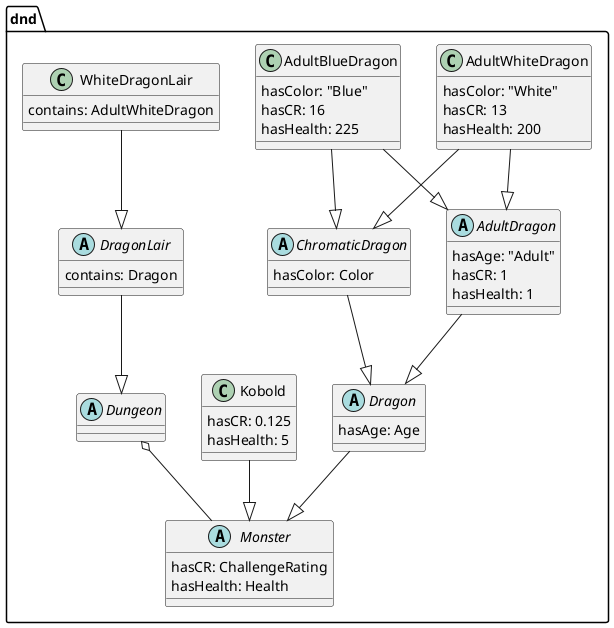@startuml 
package dnd { 
   abstract class Dungeon 
   abstract class Monster { 
         hasCR: ChallengeRating 
         hasHealth: Health 
      } 
   abstract class Dragon { 
         hasAge: Age 
      } 
   abstract class ChromaticDragon { 
         hasColor: Color 
      } 
   abstract class AdultDragon { 
         hasAge: "Adult" 
         hasCR: 1 
         hasHealth: 1 
      } 
   class AdultWhiteDragon { 
         hasColor: "White" 
         hasCR: 13 
         hasHealth: 200 
      } 
   class AdultBlueDragon { 
         hasColor: "Blue" 
         hasCR: 16 
         hasHealth: 225 
      } 
   class Kobold { 
         hasCR: 0.125 
         hasHealth: 5 
      } 
   abstract class DragonLair { 
         contains: Dragon 
      } 
   class WhiteDragonLair { 
         contains: AdultWhiteDragon 
      } 
   Dungeon o-- Monster 
   Dragon --|> Monster 
   ChromaticDragon --|> Dragon 
   AdultDragon --|> Dragon 
   AdultWhiteDragon --|> AdultDragon 
   AdultWhiteDragon --|> ChromaticDragon 
   AdultBlueDragon --|> AdultDragon 
   AdultBlueDragon --|> ChromaticDragon 
   Kobold --|> Monster 
   DragonLair --|> Dungeon 
   WhiteDragonLair --|> DragonLair 
   } 
@enduml 
